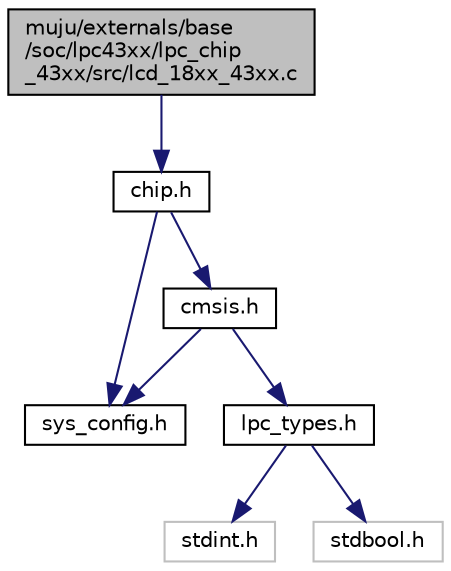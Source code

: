 digraph "muju/externals/base/soc/lpc43xx/lpc_chip_43xx/src/lcd_18xx_43xx.c"
{
  edge [fontname="Helvetica",fontsize="10",labelfontname="Helvetica",labelfontsize="10"];
  node [fontname="Helvetica",fontsize="10",shape=record];
  Node0 [label="muju/externals/base\l/soc/lpc43xx/lpc_chip\l_43xx/src/lcd_18xx_43xx.c",height=0.2,width=0.4,color="black", fillcolor="grey75", style="filled", fontcolor="black"];
  Node0 -> Node1 [color="midnightblue",fontsize="10",style="solid",fontname="Helvetica"];
  Node1 [label="chip.h",height=0.2,width=0.4,color="black", fillcolor="white", style="filled",URL="$chip_8h.html"];
  Node1 -> Node2 [color="midnightblue",fontsize="10",style="solid",fontname="Helvetica"];
  Node2 [label="sys_config.h",height=0.2,width=0.4,color="black", fillcolor="white", style="filled",URL="$sys__config_8h.html"];
  Node1 -> Node3 [color="midnightblue",fontsize="10",style="solid",fontname="Helvetica"];
  Node3 [label="cmsis.h",height=0.2,width=0.4,color="black", fillcolor="white", style="filled",URL="$cmsis_8h.html"];
  Node3 -> Node4 [color="midnightblue",fontsize="10",style="solid",fontname="Helvetica"];
  Node4 [label="lpc_types.h",height=0.2,width=0.4,color="black", fillcolor="white", style="filled",URL="$lpc__types_8h.html"];
  Node4 -> Node5 [color="midnightblue",fontsize="10",style="solid",fontname="Helvetica"];
  Node5 [label="stdint.h",height=0.2,width=0.4,color="grey75", fillcolor="white", style="filled"];
  Node4 -> Node6 [color="midnightblue",fontsize="10",style="solid",fontname="Helvetica"];
  Node6 [label="stdbool.h",height=0.2,width=0.4,color="grey75", fillcolor="white", style="filled"];
  Node3 -> Node2 [color="midnightblue",fontsize="10",style="solid",fontname="Helvetica"];
}
